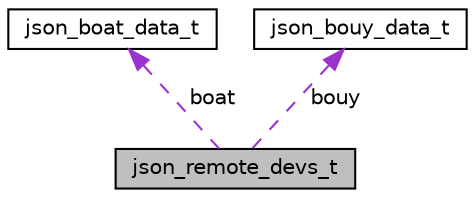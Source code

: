digraph "json_remote_devs_t"
{
  edge [fontname="Helvetica",fontsize="10",labelfontname="Helvetica",labelfontsize="10"];
  node [fontname="Helvetica",fontsize="10",shape=record];
  Node1 [label="json_remote_devs_t",height=0.2,width=0.4,color="black", fillcolor="grey75", style="filled", fontcolor="black"];
  Node2 -> Node1 [dir="back",color="darkorchid3",fontsize="10",style="dashed",label=" boat" ,fontname="Helvetica"];
  Node2 [label="json_boat_data_t",height=0.2,width=0.4,color="black", fillcolor="white", style="filled",URL="$structjson__boat__data__t.html"];
  Node3 -> Node1 [dir="back",color="darkorchid3",fontsize="10",style="dashed",label=" bouy" ,fontname="Helvetica"];
  Node3 [label="json_bouy_data_t",height=0.2,width=0.4,color="black", fillcolor="white", style="filled",URL="$structjson__bouy__data__t.html"];
}
